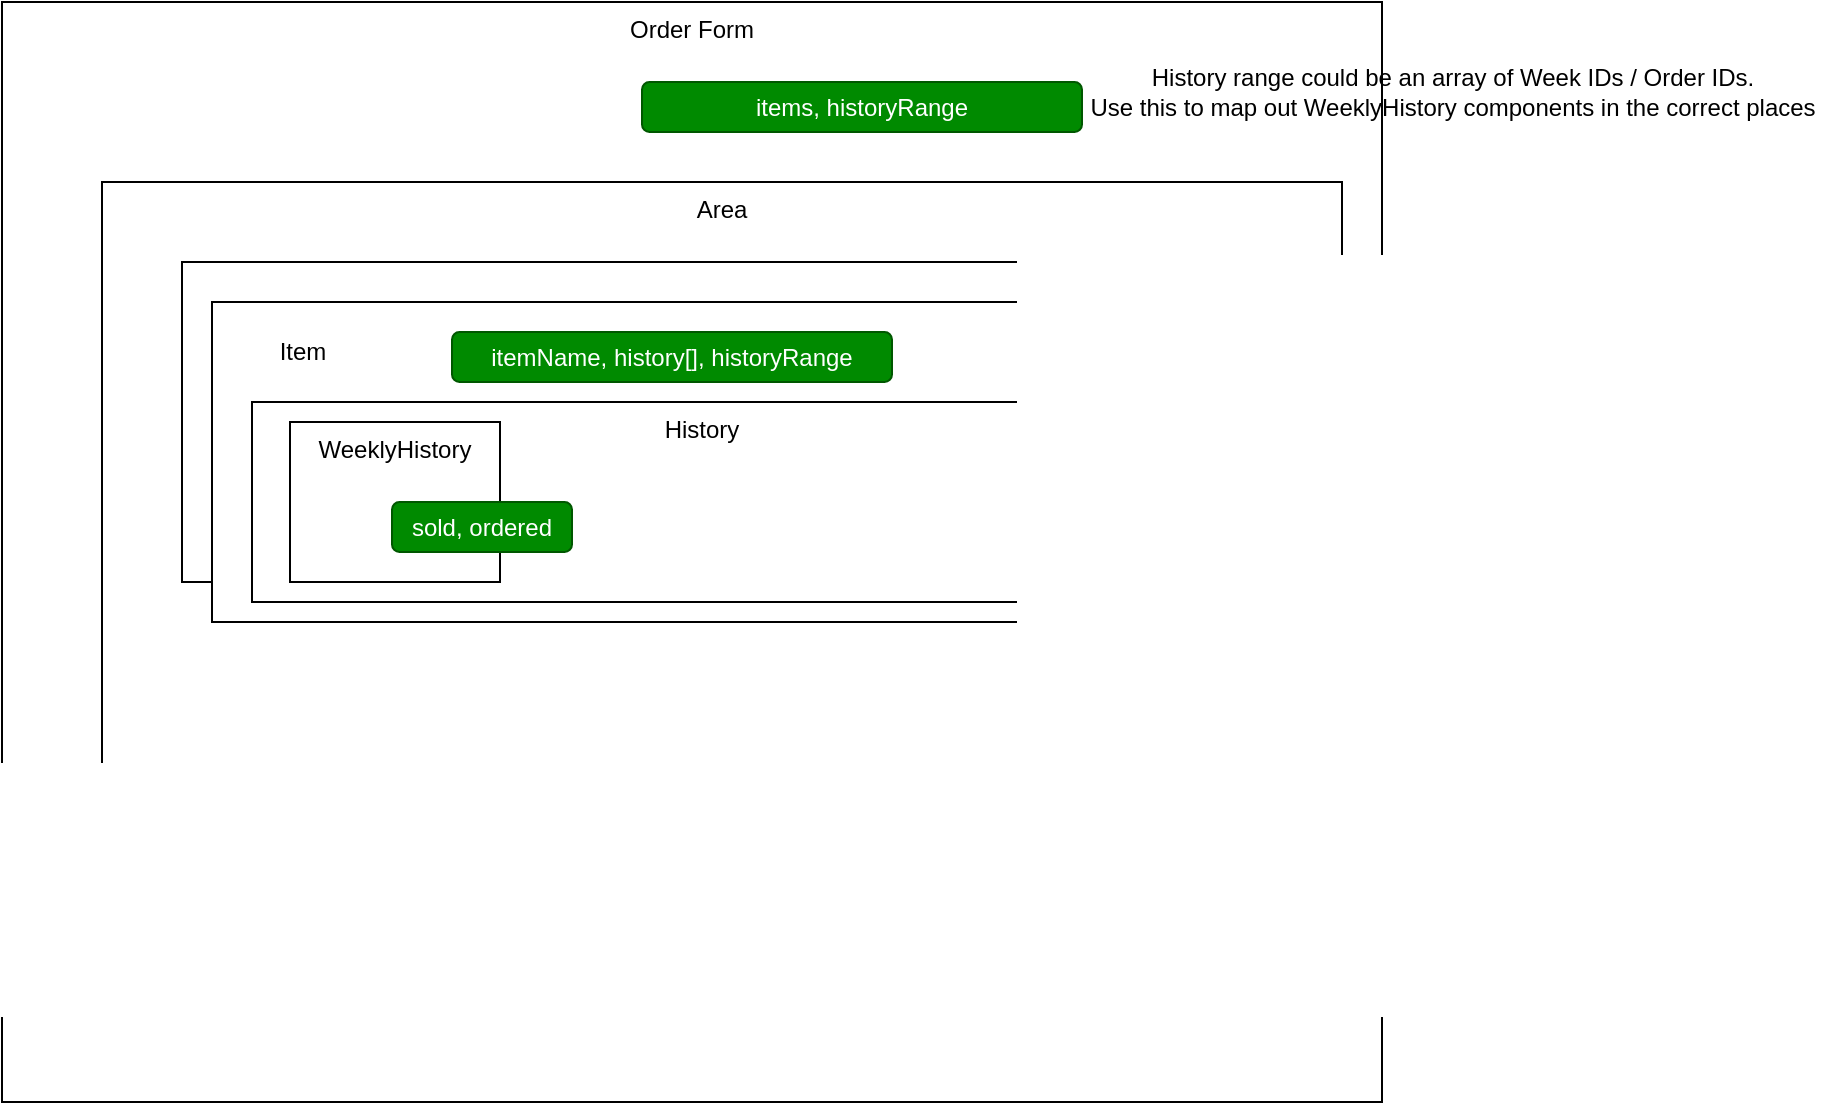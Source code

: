 <mxfile>
    <diagram id="EX0Rqgb18uTULCslkE04" name="Page-1">
        <mxGraphModel dx="2049" dy="705" grid="1" gridSize="10" guides="1" tooltips="1" connect="1" arrows="1" fold="1" page="1" pageScale="1" pageWidth="827" pageHeight="1169" math="0" shadow="0">
            <root>
                <mxCell id="0"/>
                <mxCell id="1" parent="0"/>
                <mxCell id="9" value="Order Form" style="whiteSpace=wrap;html=1;verticalAlign=top;" parent="1" vertex="1">
                    <mxGeometry x="190" y="90" width="690" height="550" as="geometry"/>
                </mxCell>
                <mxCell id="13" value="Area" style="whiteSpace=wrap;html=1;verticalAlign=top;" vertex="1" parent="1">
                    <mxGeometry x="240" y="180" width="620" height="390" as="geometry"/>
                </mxCell>
                <mxCell id="8" value="" style="whiteSpace=wrap;html=1;" parent="1" vertex="1">
                    <mxGeometry x="280" y="220" width="490" height="160" as="geometry"/>
                </mxCell>
                <mxCell id="2" value="" style="whiteSpace=wrap;html=1;" parent="1" vertex="1">
                    <mxGeometry x="295" y="240" width="490" height="160" as="geometry"/>
                </mxCell>
                <mxCell id="3" value="History" style="whiteSpace=wrap;html=1;verticalAlign=top;" parent="1" vertex="1">
                    <mxGeometry x="315" y="290" width="450" height="100" as="geometry"/>
                </mxCell>
                <mxCell id="4" value="Item" style="text;html=1;align=center;verticalAlign=middle;resizable=0;points=[];autosize=1;strokeColor=none;fillColor=none;" parent="1" vertex="1">
                    <mxGeometry x="315" y="250" width="50" height="30" as="geometry"/>
                </mxCell>
                <mxCell id="6" value="WeeklyHistory" style="whiteSpace=wrap;html=1;verticalAlign=top;" parent="1" vertex="1">
                    <mxGeometry x="334" y="300" width="105" height="80" as="geometry"/>
                </mxCell>
                <mxCell id="7" value="itemName, history[], historyRange" style="rounded=1;whiteSpace=wrap;html=1;fillColor=#008a00;fontColor=#ffffff;strokeColor=#005700;" parent="1" vertex="1">
                    <mxGeometry x="415" y="255" width="220" height="25" as="geometry"/>
                </mxCell>
                <mxCell id="10" value="items, historyRange" style="rounded=1;whiteSpace=wrap;html=1;fillColor=#008a00;fontColor=#ffffff;strokeColor=#005700;" parent="1" vertex="1">
                    <mxGeometry x="510" y="130" width="220" height="25" as="geometry"/>
                </mxCell>
                <mxCell id="11" value="History range could be an array of Week IDs / Order IDs.&lt;br&gt;Use this to map out WeeklyHistory components in the correct places" style="text;html=1;align=center;verticalAlign=middle;resizable=0;points=[];autosize=1;strokeColor=none;fillColor=none;" parent="1" vertex="1">
                    <mxGeometry x="720" y="115" width="390" height="40" as="geometry"/>
                </mxCell>
                <mxCell id="12" value="sold, ordered" style="rounded=1;whiteSpace=wrap;html=1;fillColor=#008a00;fontColor=#ffffff;strokeColor=#005700;" parent="1" vertex="1">
                    <mxGeometry x="385" y="340" width="90" height="25" as="geometry"/>
                </mxCell>
            </root>
        </mxGraphModel>
    </diagram>
</mxfile>
